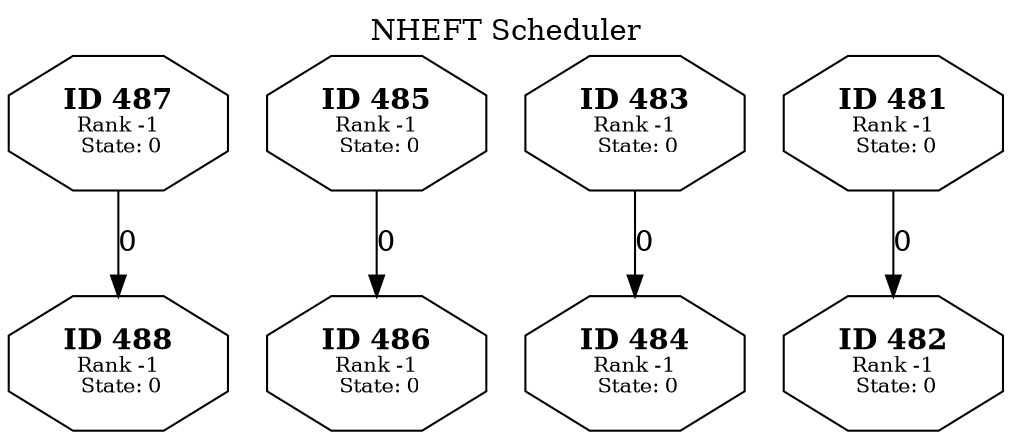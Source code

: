 // Generated in NHEFTScheduler
digraph TargetTaskGraph {
  labelloc="t";
  label="NHEFT Scheduler";
  V488 [label=<<B>ID 488</B><BR /><FONT POINT-SIZE="10">Rank -1<BR /> State: 0</FONT>> shape=octagon];
  V487 [label=<<B>ID 487</B><BR /><FONT POINT-SIZE="10">Rank -1<BR /> State: 0</FONT>> shape=octagon];
  V487 -> V488 [color="black" label=<0>];
  V486 [label=<<B>ID 486</B><BR /><FONT POINT-SIZE="10">Rank -1<BR /> State: 0</FONT>> shape=octagon];
  V485 [label=<<B>ID 485</B><BR /><FONT POINT-SIZE="10">Rank -1<BR /> State: 0</FONT>> shape=octagon];
  V485 -> V486 [color="black" label=<0>];
  V484 [label=<<B>ID 484</B><BR /><FONT POINT-SIZE="10">Rank -1<BR /> State: 0</FONT>> shape=octagon];
  V483 [label=<<B>ID 483</B><BR /><FONT POINT-SIZE="10">Rank -1<BR /> State: 0</FONT>> shape=octagon];
  V483 -> V484 [color="black" label=<0>];
  V482 [label=<<B>ID 482</B><BR /><FONT POINT-SIZE="10">Rank -1<BR /> State: 0</FONT>> shape=octagon];
  V481 [label=<<B>ID 481</B><BR /><FONT POINT-SIZE="10">Rank -1<BR /> State: 0</FONT>> shape=octagon];
  V481 -> V482 [color="black" label=<0>];
}

